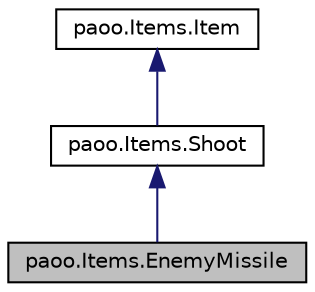 digraph "paoo.Items.EnemyMissile"
{
 // LATEX_PDF_SIZE
  edge [fontname="Helvetica",fontsize="10",labelfontname="Helvetica",labelfontsize="10"];
  node [fontname="Helvetica",fontsize="10",shape=record];
  Node3 [label="paoo.Items.EnemyMissile",height=0.2,width=0.4,color="black", fillcolor="grey75", style="filled", fontcolor="black",tooltip=" "];
  Node4 -> Node3 [dir="back",color="midnightblue",fontsize="10",style="solid",fontname="Helvetica"];
  Node4 [label="paoo.Items.Shoot",height=0.2,width=0.4,color="black", fillcolor="white", style="filled",URL="$classpaoo_1_1_items_1_1_shoot.html",tooltip=" "];
  Node5 -> Node4 [dir="back",color="midnightblue",fontsize="10",style="solid",fontname="Helvetica"];
  Node5 [label="paoo.Items.Item",height=0.2,width=0.4,color="black", fillcolor="white", style="filled",URL="$classpaoo_1_1_items_1_1_item.html",tooltip=" "];
}
